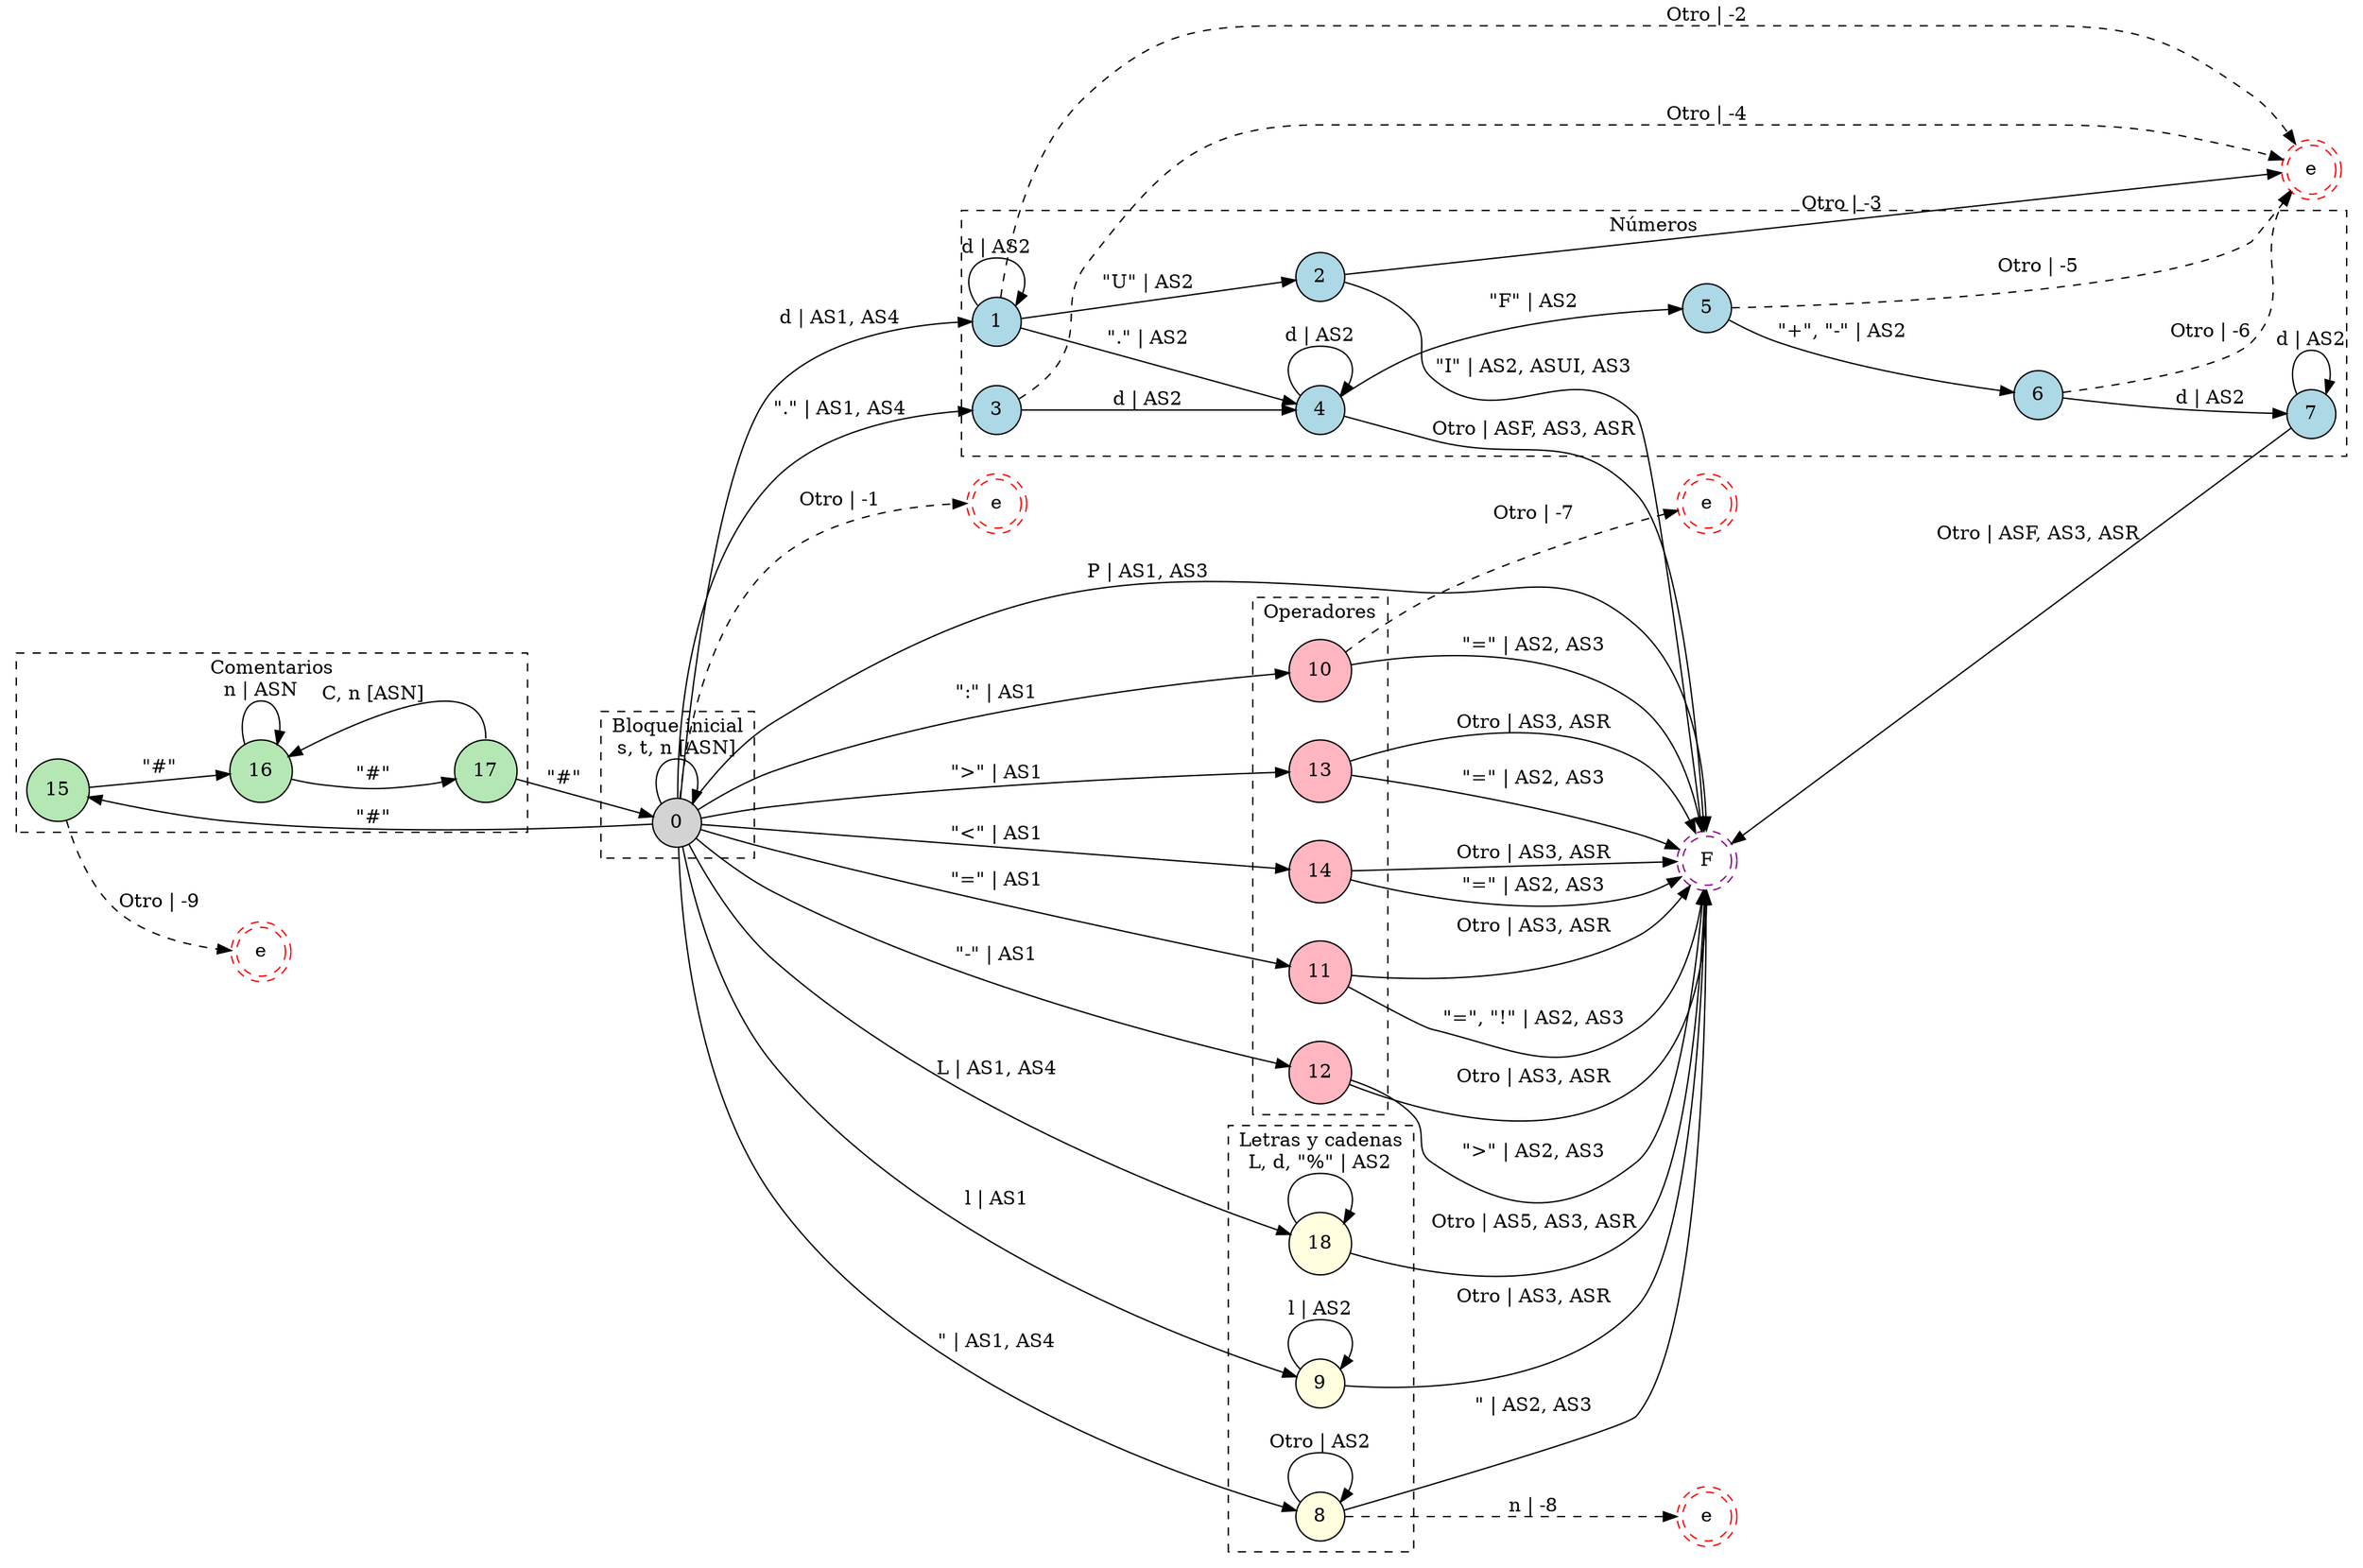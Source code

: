 digraph DFA {
    // Layout general
    rankdir = LR;
    splines = true;
    overlap = false;
    nodesep = 0.4;
    ranksep = 0.6;
    
    // Estados normales
    node [shape = circle; style = filled;];
    
    // Estado de aceptación
    F [shape = doublecircle;style = dashed;color = "#8a048a";];
    
    // Estados de error.
    // Se definen varios para que el autómata quede más claro.
    // Todos referencias al mismo estado de error.
    // ERROR GENERAL.
    eG [shape = doublecircle;style = dashed;color = red;label = "e";];
    // ERROR DE COMENTARIO.
    eC [shape = doublecircle;style = dashed;color = red;label = "e";];
    // ERROR DE OPERADOR.
    eP [shape = doublecircle;style = dashed;color = red;label = "e";];
    // ERROR DE NÚMERO.
    eN [shape = doublecircle;style = dashed;color = red;label = "e";];
    // ERROR DE CADENA.
    eS [shape = doublecircle;style = dashed;color = red;label = "e";];
    
    // -----------------------------
    // Agrupación inicial
    subgraph cluster_inicio {
        label = "Bloque inicial";
        style = dashed;
        fillcolor = lightgrey;
        0;
    }
    
    // Agrupación numérica
    subgraph cluster_num {
        label = "Números";
        style = dashed;
        fillcolor = "#f2f2f2";
        node [fillcolor = lightblue;];
        1;
        2;
        3;
        4;
        5;
        6;
        7;
    }
    
    // Agrupación literales
    subgraph cluster_lit {
        label = "Letras y cadenas";
        style = dashed;
        node [fillcolor = lightyellow;];
        8;
        9;
        18;
    }
    
    // Agrupación operadores
    subgraph cluster_ops {
        label = "Operadores";
        style = dashed;
        node [fillcolor = lightpink;];
        10;
        11;
        12;
        13;
        14;
    }
    
    // Agrupación comentarios
    subgraph cluster_coment {
        label = "Comentarios";
        style = dashed;
        node [fillcolor = "#b4e7b4";];
        15;
        16;
        17;
    }
    
    0 -> 0 [label = "s, t, n [ASN]";];
    0 -> 10 [label = "\":\" | AS1";];
    0 -> 11 [label = "\"=\" | AS1";];
    0 -> 12 [label = "\"-\" | AS1";];
    0 -> 13 [label = "\">\" | AS1";];
    0 -> 14 [label = "\"<\" | AS1";];
    0 -> 15 [label = "\"#\"";];
    0 -> 18 [label = "L | AS1, AS4";];
    0 -> 1 [label = "d | AS1, AS4";];
    0 -> 3 [label = "\".\" | AS1, AS4";];
    0 -> 8 [label = "\" | AS1, AS4";];
    0 -> 9 [label = "l | AS1";];
    0 -> eG [label = "Otro | -1"; style = dashed;];
    0 -> F [label = "P | AS1, AS3";];
    1 -> 1 [label = "d | AS2";];
    1 -> 2 [label = "\"U\" | AS2";];
    1 -> 4 [label = "\".\" | AS2";];
    1 -> eN [label = "Otro | -2"; style = dashed;];
    2 -> eN [label = "Otro | -3";];
    2 -> F [label = "\"I\" | AS2, ASUI, AS3";];
    3 -> 4 [label = "d | AS2";];
    3 -> eN [label = "Otro | -4"; style = dashed;];
    4 -> 4 [label = "d | AS2";];
    4 -> 5 [label = "\"F\" | AS2";];
    4 -> F [label = "Otro | ASF, AS3, ASR";];
    5 -> 6 [label = "\"+\", \"-\" | AS2";];
    5 -> eN [label = "Otro | -5"; style = dashed;];
    6 -> 7 [label = "d | AS2";];
    6 -> eN [label = "Otro | -6"; style = dashed;];
    7 -> 7 [label = "d | AS2";];
    7 -> F [label = "Otro | ASF, AS3, ASR";];
    8 -> 8 [label = "Otro | AS2";];
    8 -> eS [label = "n | -8"; style = dashed;];
    8 -> F [label = "\" | AS2, AS3";];
    9 -> 9 [label = "l | AS2";];
    9 -> F [label = "Otro | AS3, ASR";];
    10 -> eP [label = "Otro | -7"; style = dashed;];
    10 -> F [label = "\"=\" | AS2, AS3";];
    11 -> F [label = "\"=\", \"!\" | AS2, AS3";];
    11 -> F [label = "Otro | AS3, ASR";];
    12 -> F [label = "\">\" | AS2, AS3";];
    12 -> F [label = "Otro | AS3, ASR";];
    13 -> F [label = "\"=\" | AS2, AS3";];
    13 -> F [label = "Otro | AS3, ASR";];
    14 -> F [label = "\"=\" | AS2, AS3";];
    14 -> F [label = "Otro | AS3, ASR";];
    15 -> 16 [label = "\"#\"";];
    15 -> eC [label = "Otro | -9"; style = dashed;];
    16 -> 16 [label = "n | ASN";];
    16 -> 17 [label = "\"#\"";];
    17 -> 0 [label = "\"#\"";];
    17 -> 16 [label = "C, n [ASN]"; tailport = n;];
    18 -> 18 [label = "L, d, \"%\" | AS2";];
    18 -> F [label = "Otro | AS5, AS3, ASR";];
}
